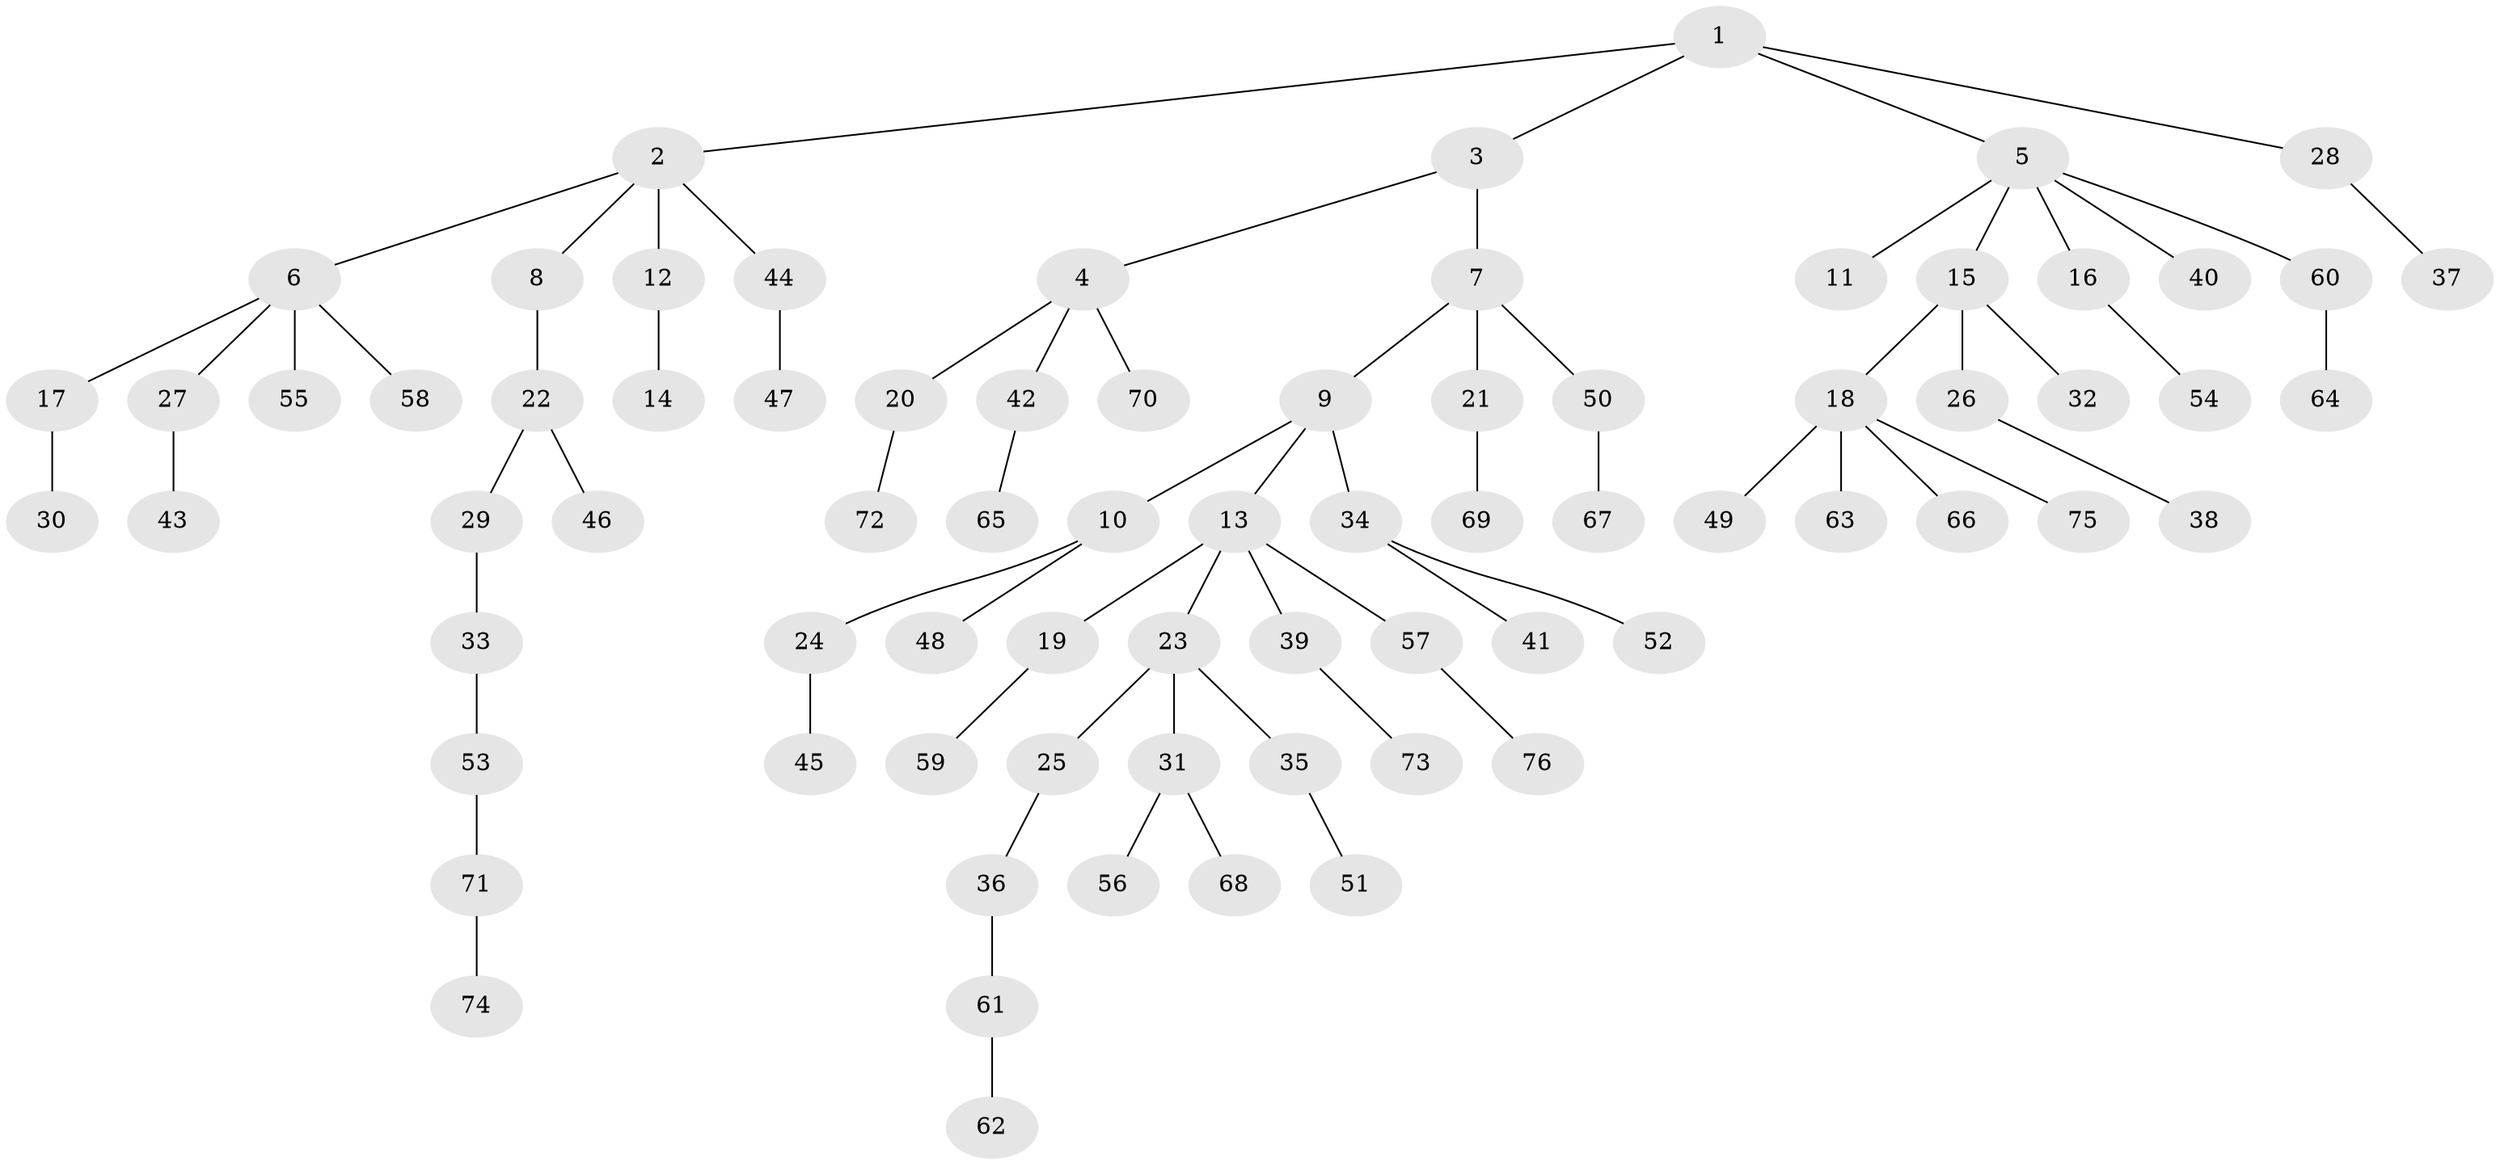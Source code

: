// Generated by graph-tools (version 1.1) at 2025/15/03/09/25 04:15:36]
// undirected, 76 vertices, 75 edges
graph export_dot {
graph [start="1"]
  node [color=gray90,style=filled];
  1;
  2;
  3;
  4;
  5;
  6;
  7;
  8;
  9;
  10;
  11;
  12;
  13;
  14;
  15;
  16;
  17;
  18;
  19;
  20;
  21;
  22;
  23;
  24;
  25;
  26;
  27;
  28;
  29;
  30;
  31;
  32;
  33;
  34;
  35;
  36;
  37;
  38;
  39;
  40;
  41;
  42;
  43;
  44;
  45;
  46;
  47;
  48;
  49;
  50;
  51;
  52;
  53;
  54;
  55;
  56;
  57;
  58;
  59;
  60;
  61;
  62;
  63;
  64;
  65;
  66;
  67;
  68;
  69;
  70;
  71;
  72;
  73;
  74;
  75;
  76;
  1 -- 2;
  1 -- 3;
  1 -- 5;
  1 -- 28;
  2 -- 6;
  2 -- 8;
  2 -- 12;
  2 -- 44;
  3 -- 4;
  3 -- 7;
  4 -- 20;
  4 -- 42;
  4 -- 70;
  5 -- 11;
  5 -- 15;
  5 -- 16;
  5 -- 40;
  5 -- 60;
  6 -- 17;
  6 -- 27;
  6 -- 55;
  6 -- 58;
  7 -- 9;
  7 -- 21;
  7 -- 50;
  8 -- 22;
  9 -- 10;
  9 -- 13;
  9 -- 34;
  10 -- 24;
  10 -- 48;
  12 -- 14;
  13 -- 19;
  13 -- 23;
  13 -- 39;
  13 -- 57;
  15 -- 18;
  15 -- 26;
  15 -- 32;
  16 -- 54;
  17 -- 30;
  18 -- 49;
  18 -- 63;
  18 -- 66;
  18 -- 75;
  19 -- 59;
  20 -- 72;
  21 -- 69;
  22 -- 29;
  22 -- 46;
  23 -- 25;
  23 -- 31;
  23 -- 35;
  24 -- 45;
  25 -- 36;
  26 -- 38;
  27 -- 43;
  28 -- 37;
  29 -- 33;
  31 -- 56;
  31 -- 68;
  33 -- 53;
  34 -- 41;
  34 -- 52;
  35 -- 51;
  36 -- 61;
  39 -- 73;
  42 -- 65;
  44 -- 47;
  50 -- 67;
  53 -- 71;
  57 -- 76;
  60 -- 64;
  61 -- 62;
  71 -- 74;
}
